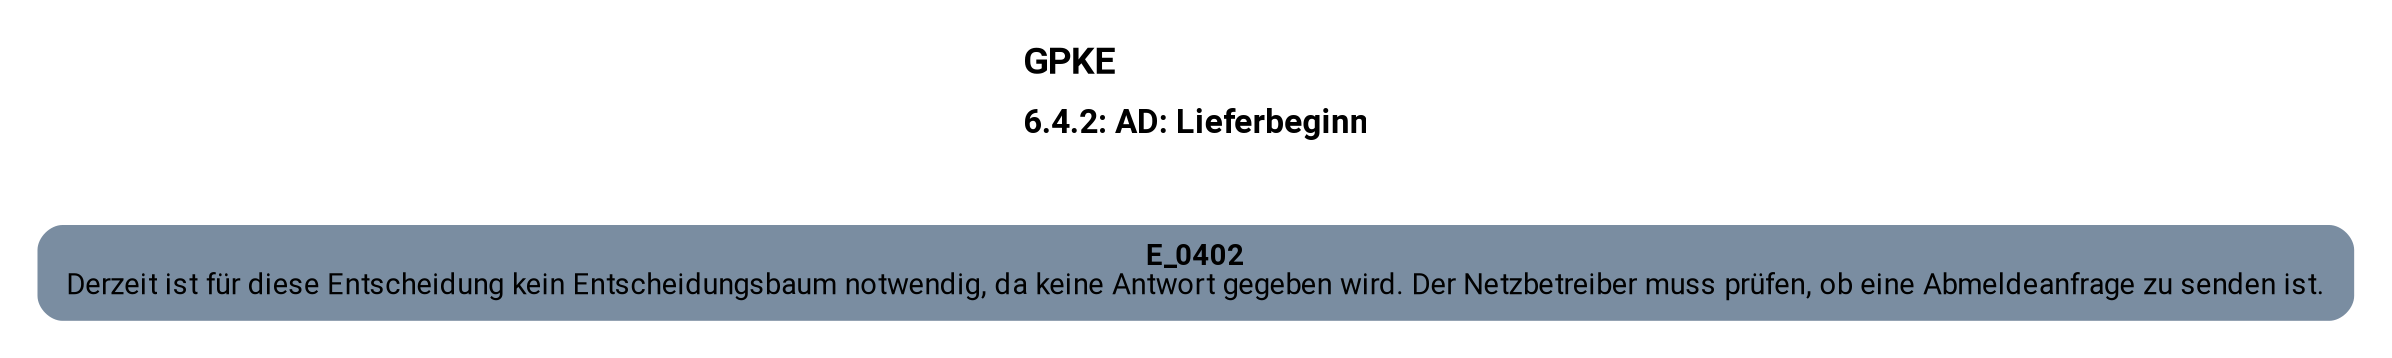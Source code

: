 digraph D {
    labelloc="t";
    label=<<B><FONT POINT-SIZE="18">GPKE</FONT></B><BR align="left"/><BR/><B><FONT POINT-SIZE="16">6.4.2: AD: Lieferbeginn</FONT></B><BR align="left"/><BR/><BR/><BR/>>;
    ratio="compress";
    concentrate=true;
    pack=true;
    rankdir=TB;
    packmode="array";
    size="20,20";
    fontsize=12;
    pad=0.25;
    "Empty" [margin="0.2,0.12", shape=box, style="filled,rounded", penwidth=0.0, fillcolor="#7a8da1", label=<<B>E_0402</B><BR align="center"/><FONT>Derzeit ist für diese Entscheidung kein Entscheidungsbaum notwendig, da keine Antwort gegeben wird. Der Netzbetreiber muss prüfen, ob eine Abmeldeanfrage zu senden ist.</FONT><BR align="center"/>>, fontname="Roboto, sans-serif"];


    bgcolor="transparent";
fontname="Roboto, sans-serif";
}